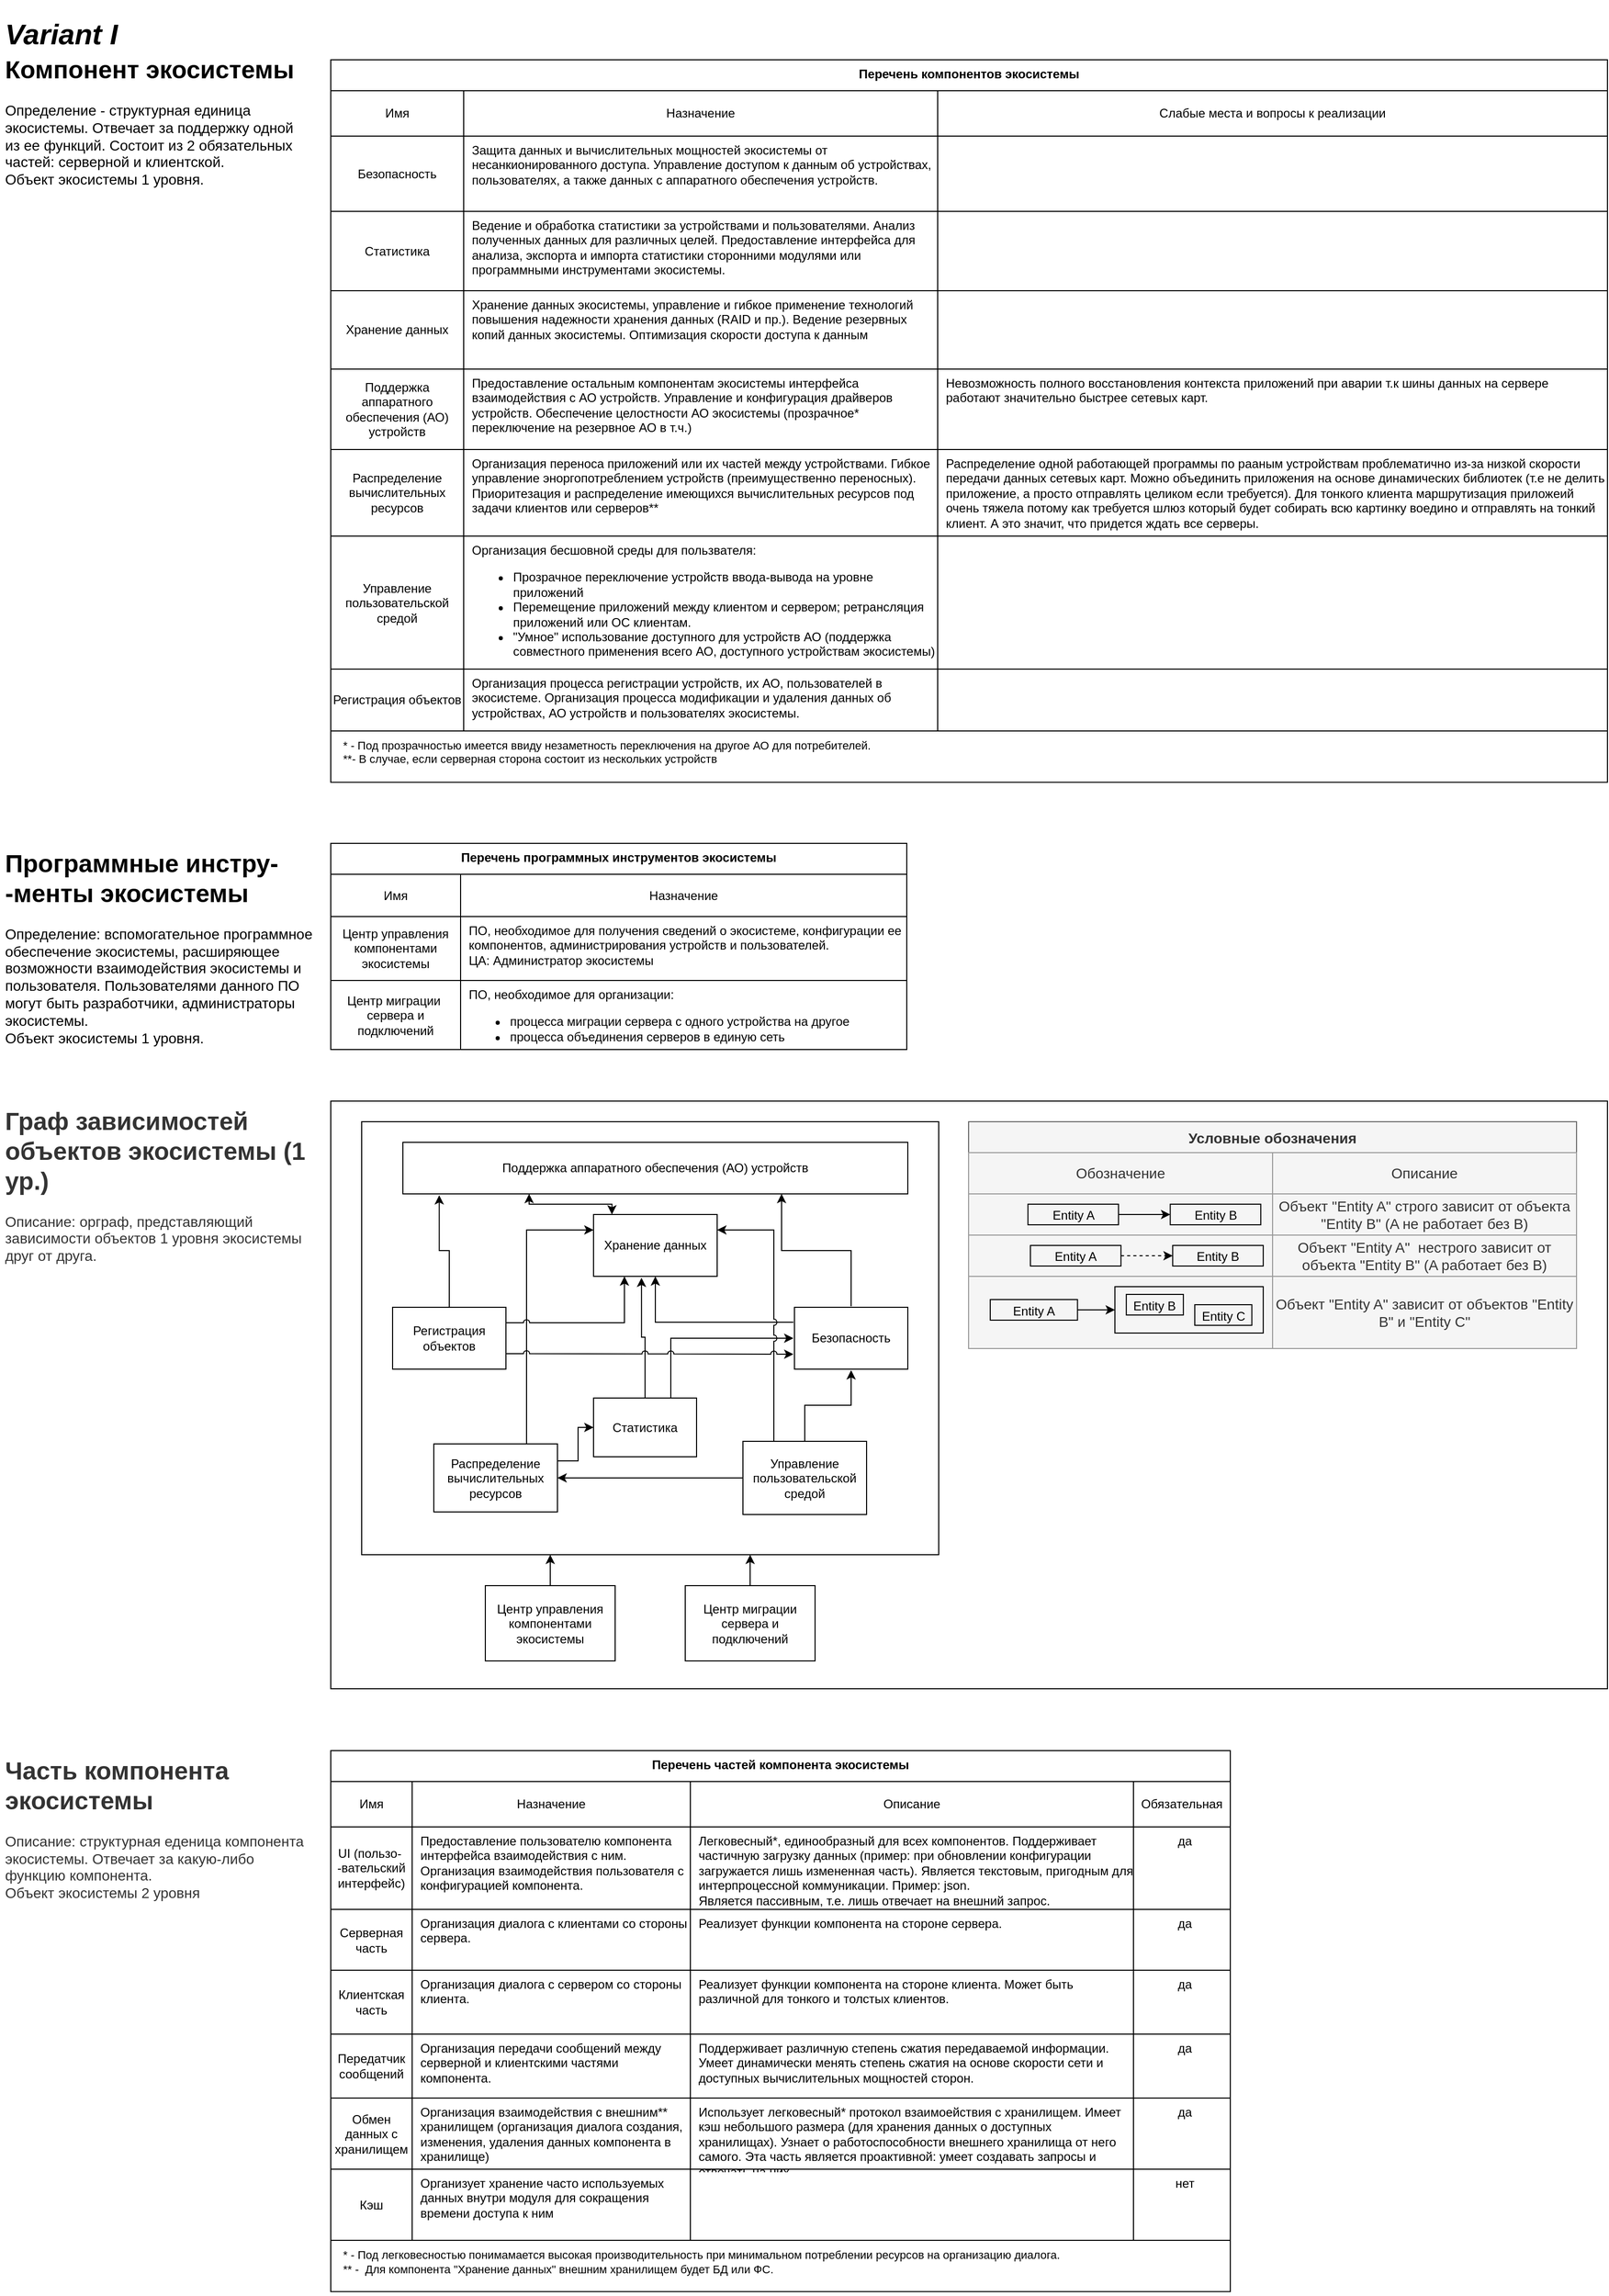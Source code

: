 <mxfile version="20.2.3" type="device"><diagram id="bvu2a87ea8wfOxXEjMIZ" name="Components v.1"><mxGraphModel dx="711" dy="565" grid="1" gridSize="10" guides="1" tooltips="1" connect="1" arrows="1" fold="1" page="1" pageScale="1" pageWidth="1654" pageHeight="2336" math="0" shadow="0"><root><mxCell id="0"/><mxCell id="1" parent="0"/><mxCell id="icNQKW_zhWbfwGVAJ3iZ-28" value="" style="rounded=0;whiteSpace=wrap;html=1;strokeColor=#000000;fillColor=none;" parent="1" vertex="1"><mxGeometry x="361" y="1090" width="1239" height="570" as="geometry"/></mxCell><mxCell id="d-LDdMAyfOodjSTyU6Is-46" value="Условные обозначения" style="shape=table;startSize=30;container=1;collapsible=0;childLayout=tableLayout;fontStyle=1;align=center;shadow=0;sketch=0;fontSize=14;strokeWidth=1;fillColor=#f5f5f5;strokeColor=#666666;fontColor=#333333;" parent="1" vertex="1"><mxGeometry x="980" y="1110" width="590" height="220" as="geometry"/></mxCell><mxCell id="d-LDdMAyfOodjSTyU6Is-47" value="" style="shape=tableRow;horizontal=0;startSize=0;swimlaneHead=0;swimlaneBody=0;top=0;left=0;bottom=0;right=0;collapsible=0;dropTarget=0;fillColor=none;points=[[0,0.5],[1,0.5]];portConstraint=eastwest;shadow=0;sketch=0;fontSize=12;strokeColor=default;strokeWidth=1;" parent="d-LDdMAyfOodjSTyU6Is-46" vertex="1"><mxGeometry y="30" width="590" height="40" as="geometry"/></mxCell><mxCell id="d-LDdMAyfOodjSTyU6Is-48" value="&lt;font style=&quot;font-size: 14px;&quot;&gt;Обозначение&lt;/font&gt;" style="shape=partialRectangle;html=1;whiteSpace=wrap;connectable=0;fillColor=#f5f5f5;top=1;left=1;bottom=1;right=1;overflow=hidden;shadow=0;sketch=0;fontSize=12;strokeColor=#999999;strokeWidth=1;fontColor=#333333;" parent="d-LDdMAyfOodjSTyU6Is-47" vertex="1"><mxGeometry width="295" height="40" as="geometry"><mxRectangle width="295" height="40" as="alternateBounds"/></mxGeometry></mxCell><mxCell id="d-LDdMAyfOodjSTyU6Is-49" value="&lt;font style=&quot;font-size: 14px;&quot;&gt;Описание&lt;/font&gt;" style="shape=partialRectangle;html=1;whiteSpace=wrap;connectable=0;top=1;left=1;bottom=1;right=1;overflow=hidden;shadow=0;sketch=0;fontSize=12;strokeWidth=1;fillColor=#f5f5f5;fontColor=#333333;strokeColor=#999999;" parent="d-LDdMAyfOodjSTyU6Is-47" vertex="1"><mxGeometry x="295" width="295" height="40" as="geometry"><mxRectangle width="295" height="40" as="alternateBounds"/></mxGeometry></mxCell><mxCell id="d-LDdMAyfOodjSTyU6Is-51" value="" style="shape=tableRow;horizontal=0;startSize=0;swimlaneHead=0;swimlaneBody=0;top=0;left=0;bottom=0;right=0;collapsible=0;dropTarget=0;fillColor=none;points=[[0,0.5],[1,0.5]];portConstraint=eastwest;shadow=0;sketch=0;fontSize=12;strokeColor=default;strokeWidth=1;" parent="d-LDdMAyfOodjSTyU6Is-46" vertex="1"><mxGeometry y="70" width="590" height="40" as="geometry"/></mxCell><mxCell id="d-LDdMAyfOodjSTyU6Is-52" value="" style="shape=partialRectangle;html=1;whiteSpace=wrap;connectable=0;fillColor=#f5f5f5;top=1;left=1;bottom=1;right=1;overflow=hidden;shadow=0;sketch=0;fontSize=12;strokeColor=#999999;strokeWidth=1;fontColor=#333333;" parent="d-LDdMAyfOodjSTyU6Is-51" vertex="1"><mxGeometry width="295" height="40" as="geometry"><mxRectangle width="295" height="40" as="alternateBounds"/></mxGeometry></mxCell><mxCell id="d-LDdMAyfOodjSTyU6Is-53" value="&lt;font style=&quot;font-size: 14px;&quot;&gt;Объект &quot;Entity A&quot; строго зависит от объекта &quot;Entity B&quot; (A не работает без B)&lt;/font&gt;" style="shape=partialRectangle;html=1;whiteSpace=wrap;connectable=0;fillColor=#f5f5f5;top=1;left=1;bottom=1;right=1;overflow=hidden;shadow=0;sketch=0;fontSize=12;strokeColor=#999999;strokeWidth=1;fontColor=#333333;" parent="d-LDdMAyfOodjSTyU6Is-51" vertex="1"><mxGeometry x="295" width="295" height="40" as="geometry"><mxRectangle width="295" height="40" as="alternateBounds"/></mxGeometry></mxCell><mxCell id="icNQKW_zhWbfwGVAJ3iZ-16" style="shape=tableRow;horizontal=0;startSize=0;swimlaneHead=0;swimlaneBody=0;top=0;left=0;bottom=0;right=0;collapsible=0;dropTarget=0;fillColor=none;points=[[0,0.5],[1,0.5]];portConstraint=eastwest;shadow=0;sketch=0;fontSize=12;strokeColor=default;strokeWidth=1;" parent="d-LDdMAyfOodjSTyU6Is-46" vertex="1"><mxGeometry y="110" width="590" height="40" as="geometry"/></mxCell><mxCell id="icNQKW_zhWbfwGVAJ3iZ-17" style="shape=partialRectangle;html=1;whiteSpace=wrap;connectable=0;fillColor=#f5f5f5;top=1;left=1;bottom=1;right=1;overflow=hidden;shadow=0;sketch=0;fontSize=12;strokeColor=#999999;strokeWidth=1;fontColor=#333333;" parent="icNQKW_zhWbfwGVAJ3iZ-16" vertex="1"><mxGeometry width="295" height="40" as="geometry"><mxRectangle width="295" height="40" as="alternateBounds"/></mxGeometry></mxCell><mxCell id="icNQKW_zhWbfwGVAJ3iZ-18" value="&lt;span style=&quot;font-size: 14px;&quot;&gt;Объект &quot;Entity A&quot;&amp;nbsp; нестрого зависит от объекта &quot;Entity B&quot; (A работает без B)&lt;/span&gt;" style="shape=partialRectangle;html=1;whiteSpace=wrap;connectable=0;fillColor=#f5f5f5;top=1;left=1;bottom=1;right=1;overflow=hidden;shadow=0;sketch=0;fontSize=12;strokeColor=#999999;strokeWidth=1;fontColor=#333333;" parent="icNQKW_zhWbfwGVAJ3iZ-16" vertex="1"><mxGeometry x="295" width="295" height="40" as="geometry"><mxRectangle width="295" height="40" as="alternateBounds"/></mxGeometry></mxCell><mxCell id="d-LDdMAyfOodjSTyU6Is-63" style="shape=tableRow;horizontal=0;startSize=0;swimlaneHead=0;swimlaneBody=0;top=0;left=0;bottom=0;right=0;collapsible=0;dropTarget=0;fillColor=none;points=[[0,0.5],[1,0.5]];portConstraint=eastwest;shadow=0;sketch=0;fontSize=12;strokeColor=default;strokeWidth=1;" parent="d-LDdMAyfOodjSTyU6Is-46" vertex="1"><mxGeometry y="150" width="590" height="70" as="geometry"/></mxCell><mxCell id="d-LDdMAyfOodjSTyU6Is-64" style="shape=partialRectangle;html=1;whiteSpace=wrap;connectable=0;fillColor=#f5f5f5;top=1;left=1;bottom=1;right=1;overflow=hidden;shadow=0;sketch=0;fontSize=12;strokeColor=#999999;strokeWidth=1;fontColor=#333333;" parent="d-LDdMAyfOodjSTyU6Is-63" vertex="1"><mxGeometry width="295" height="70" as="geometry"><mxRectangle width="295" height="70" as="alternateBounds"/></mxGeometry></mxCell><mxCell id="d-LDdMAyfOodjSTyU6Is-65" value="&lt;span style=&quot;font-size: 14px;&quot;&gt;Объект &quot;Entity A&quot; зависит от объектов &quot;Entity B&quot; и &quot;Entity C&quot;&lt;/span&gt;" style="shape=partialRectangle;html=1;whiteSpace=wrap;connectable=0;fillColor=#f5f5f5;top=1;left=1;bottom=1;right=1;overflow=hidden;shadow=0;sketch=0;fontSize=12;strokeColor=#999999;strokeWidth=1;fontColor=#333333;" parent="d-LDdMAyfOodjSTyU6Is-63" vertex="1"><mxGeometry x="295" width="295" height="70" as="geometry"><mxRectangle width="295" height="70" as="alternateBounds"/></mxGeometry></mxCell><mxCell id="d-LDdMAyfOodjSTyU6Is-84" value="" style="rounded=0;whiteSpace=wrap;html=1;shadow=0;glass=0;sketch=0;fontSize=12;strokeColor=default;strokeWidth=1;fillColor=none;snapToPoint=1;" parent="1" vertex="1"><mxGeometry x="391" y="1110" width="560" height="420" as="geometry"/></mxCell><mxCell id="m5T3a47cuJNmgM7cxo_w-3" value="Перечень компонентов экосистемы" style="shape=table;startSize=30;container=1;collapsible=0;childLayout=tableLayout;fontStyle=1;align=center;verticalAlign=top;strokeColor=default;swimlaneLine=1;shadow=0;fillColor=default;" parent="1" vertex="1"><mxGeometry x="361" y="80" width="1239" height="700.79" as="geometry"/></mxCell><mxCell id="m5T3a47cuJNmgM7cxo_w-4" value="" style="shape=tableRow;horizontal=0;startSize=0;swimlaneHead=0;swimlaneBody=0;top=0;left=0;bottom=0;right=0;collapsible=0;dropTarget=0;fillColor=none;points=[[0,0.5],[1,0.5]];portConstraint=eastwest;" parent="m5T3a47cuJNmgM7cxo_w-3" vertex="1"><mxGeometry y="30" width="1239" height="44" as="geometry"/></mxCell><mxCell id="m5T3a47cuJNmgM7cxo_w-5" value="Имя" style="shape=partialRectangle;html=1;whiteSpace=wrap;connectable=0;fillColor=none;top=0;left=0;bottom=0;right=0;overflow=hidden;" parent="m5T3a47cuJNmgM7cxo_w-4" vertex="1"><mxGeometry width="129" height="44" as="geometry"><mxRectangle width="129" height="44" as="alternateBounds"/></mxGeometry></mxCell><mxCell id="m5T3a47cuJNmgM7cxo_w-6" value="Назначение" style="shape=partialRectangle;html=1;whiteSpace=wrap;connectable=0;fillColor=none;top=0;left=0;bottom=0;right=0;overflow=hidden;" parent="m5T3a47cuJNmgM7cxo_w-4" vertex="1"><mxGeometry x="129" width="460" height="44" as="geometry"><mxRectangle width="460" height="44" as="alternateBounds"/></mxGeometry></mxCell><mxCell id="d-LDdMAyfOodjSTyU6Is-119" value="Слабые места и вопросы к реализации" style="shape=partialRectangle;html=1;whiteSpace=wrap;connectable=0;fillColor=none;top=0;left=0;bottom=0;right=0;overflow=hidden;" parent="m5T3a47cuJNmgM7cxo_w-4" vertex="1"><mxGeometry x="589" width="650" height="44" as="geometry"><mxRectangle width="650" height="44" as="alternateBounds"/></mxGeometry></mxCell><mxCell id="m5T3a47cuJNmgM7cxo_w-8" value="" style="shape=tableRow;horizontal=0;startSize=0;swimlaneHead=0;swimlaneBody=0;top=0;left=0;bottom=0;right=0;collapsible=0;dropTarget=0;fillColor=none;points=[[0,0.5],[1,0.5]];portConstraint=eastwest;" parent="m5T3a47cuJNmgM7cxo_w-3" vertex="1"><mxGeometry y="74" width="1239" height="73" as="geometry"/></mxCell><mxCell id="m5T3a47cuJNmgM7cxo_w-9" value="Безопасность" style="shape=partialRectangle;html=1;whiteSpace=wrap;connectable=0;fillColor=none;top=0;left=0;bottom=0;right=0;overflow=hidden;" parent="m5T3a47cuJNmgM7cxo_w-8" vertex="1"><mxGeometry width="129" height="73" as="geometry"><mxRectangle width="129" height="73" as="alternateBounds"/></mxGeometry></mxCell><mxCell id="m5T3a47cuJNmgM7cxo_w-10" value="Защита данных и вычислительных мощностей&amp;nbsp;экосистемы от несанкионированного доступа. Управление доступом к данным об устройствах, пользователях, а также данных с аппаратного обеспечения устройств." style="shape=partialRectangle;html=1;whiteSpace=wrap;connectable=0;fillColor=none;top=0;left=0;bottom=0;right=0;overflow=hidden;align=left;spacingLeft=6;verticalAlign=top;spacingTop=0;" parent="m5T3a47cuJNmgM7cxo_w-8" vertex="1"><mxGeometry x="129" width="460" height="73" as="geometry"><mxRectangle width="460" height="73" as="alternateBounds"/></mxGeometry></mxCell><mxCell id="d-LDdMAyfOodjSTyU6Is-120" style="shape=partialRectangle;html=1;whiteSpace=wrap;connectable=0;fillColor=none;top=0;left=0;bottom=0;right=0;overflow=hidden;align=left;spacingLeft=6;verticalAlign=top;spacingTop=0;" parent="m5T3a47cuJNmgM7cxo_w-8" vertex="1"><mxGeometry x="589" width="650" height="73" as="geometry"><mxRectangle width="650" height="73" as="alternateBounds"/></mxGeometry></mxCell><mxCell id="m5T3a47cuJNmgM7cxo_w-12" value="" style="shape=tableRow;horizontal=0;startSize=0;swimlaneHead=0;swimlaneBody=0;top=0;left=0;bottom=0;right=0;collapsible=0;dropTarget=0;fillColor=none;points=[[0,0.5],[1,0.5]];portConstraint=eastwest;verticalAlign=middle;" parent="m5T3a47cuJNmgM7cxo_w-3" vertex="1"><mxGeometry y="147" width="1239" height="77" as="geometry"/></mxCell><mxCell id="m5T3a47cuJNmgM7cxo_w-13" value="Статистика" style="shape=partialRectangle;html=1;whiteSpace=wrap;connectable=0;fillColor=none;top=0;left=0;bottom=0;right=0;overflow=hidden;" parent="m5T3a47cuJNmgM7cxo_w-12" vertex="1"><mxGeometry width="129" height="77" as="geometry"><mxRectangle width="129" height="77" as="alternateBounds"/></mxGeometry></mxCell><mxCell id="m5T3a47cuJNmgM7cxo_w-14" value="Ведение и обработка статистики за устройствами и пользователями. Анализ полученных данных для различных целей. Предоставление интерфейса для анализа, экспорта и импорта статистики сторонними модулями или программными инструментами экосистемы." style="shape=partialRectangle;html=1;whiteSpace=wrap;connectable=0;fillColor=none;top=0;left=0;bottom=0;right=0;overflow=hidden;align=left;spacingLeft=6;verticalAlign=top;" parent="m5T3a47cuJNmgM7cxo_w-12" vertex="1"><mxGeometry x="129" width="460" height="77" as="geometry"><mxRectangle width="460" height="77" as="alternateBounds"/></mxGeometry></mxCell><mxCell id="d-LDdMAyfOodjSTyU6Is-121" style="shape=partialRectangle;html=1;whiteSpace=wrap;connectable=0;fillColor=none;top=0;left=0;bottom=0;right=0;overflow=hidden;align=left;spacingLeft=6;verticalAlign=top;" parent="m5T3a47cuJNmgM7cxo_w-12" vertex="1"><mxGeometry x="589" width="650" height="77" as="geometry"><mxRectangle width="650" height="77" as="alternateBounds"/></mxGeometry></mxCell><mxCell id="m5T3a47cuJNmgM7cxo_w-20" style="shape=tableRow;horizontal=0;startSize=0;swimlaneHead=0;swimlaneBody=0;top=0;left=0;bottom=0;right=0;collapsible=0;dropTarget=0;fillColor=none;points=[[0,0.5],[1,0.5]];portConstraint=eastwest;" parent="m5T3a47cuJNmgM7cxo_w-3" vertex="1"><mxGeometry y="224" width="1239" height="76" as="geometry"/></mxCell><mxCell id="m5T3a47cuJNmgM7cxo_w-21" value="Хранение данных" style="shape=partialRectangle;html=1;whiteSpace=wrap;connectable=0;fillColor=none;top=0;left=0;bottom=0;right=0;overflow=hidden;" parent="m5T3a47cuJNmgM7cxo_w-20" vertex="1"><mxGeometry width="129" height="76" as="geometry"><mxRectangle width="129" height="76" as="alternateBounds"/></mxGeometry></mxCell><mxCell id="m5T3a47cuJNmgM7cxo_w-22" value="Хранение данных экосистемы, управление и гибкое применение технологий повышения надежности хранения данных (RAID и пр.). Ведение резервных копий данных экосистемы. Оптимизация скорости доступа к данным" style="shape=partialRectangle;html=1;whiteSpace=wrap;connectable=0;fillColor=none;top=0;left=0;bottom=0;right=0;overflow=hidden;align=left;spacingLeft=6;verticalAlign=top;" parent="m5T3a47cuJNmgM7cxo_w-20" vertex="1"><mxGeometry x="129" width="460" height="76" as="geometry"><mxRectangle width="460" height="76" as="alternateBounds"/></mxGeometry></mxCell><mxCell id="d-LDdMAyfOodjSTyU6Is-122" style="shape=partialRectangle;html=1;whiteSpace=wrap;connectable=0;fillColor=none;top=0;left=0;bottom=0;right=0;overflow=hidden;align=left;spacingLeft=6;verticalAlign=top;" parent="m5T3a47cuJNmgM7cxo_w-20" vertex="1"><mxGeometry x="589" width="650" height="76" as="geometry"><mxRectangle width="650" height="76" as="alternateBounds"/></mxGeometry></mxCell><mxCell id="m5T3a47cuJNmgM7cxo_w-17" style="shape=tableRow;horizontal=0;startSize=0;swimlaneHead=0;swimlaneBody=0;top=0;left=0;bottom=0;right=0;collapsible=0;dropTarget=0;fillColor=none;points=[[0,0.5],[1,0.5]];portConstraint=eastwest;" parent="m5T3a47cuJNmgM7cxo_w-3" vertex="1"><mxGeometry y="300" width="1239" height="78" as="geometry"/></mxCell><mxCell id="m5T3a47cuJNmgM7cxo_w-18" value="Поддержка аппаратного обеспечения (АО) устройств" style="shape=partialRectangle;html=1;whiteSpace=wrap;connectable=0;fillColor=none;top=0;left=0;bottom=0;right=0;overflow=hidden;" parent="m5T3a47cuJNmgM7cxo_w-17" vertex="1"><mxGeometry width="129" height="78" as="geometry"><mxRectangle width="129" height="78" as="alternateBounds"/></mxGeometry></mxCell><mxCell id="m5T3a47cuJNmgM7cxo_w-19" value="Предоставление остальным компонентам экосистемы интерфейса взаимодействия с АО устройств. Управление и конфигурация драйверов устройств. Обеспечение целостности АО экосистемы (прозрачное* переключение на резервное АО в т.ч.)" style="shape=partialRectangle;html=1;whiteSpace=wrap;connectable=0;fillColor=none;top=0;left=0;bottom=0;right=0;overflow=hidden;align=left;spacingLeft=6;verticalAlign=top;spacingRight=2;" parent="m5T3a47cuJNmgM7cxo_w-17" vertex="1"><mxGeometry x="129" width="460" height="78" as="geometry"><mxRectangle width="460" height="78" as="alternateBounds"/></mxGeometry></mxCell><mxCell id="d-LDdMAyfOodjSTyU6Is-123" value="Невозможность полного восстановления контекста приложений при аварии т.к шины данных на сервере работают значительно быстрее сетевых карт.&lt;br&gt;" style="shape=partialRectangle;html=1;whiteSpace=wrap;connectable=0;fillColor=none;top=0;left=0;bottom=0;right=0;overflow=hidden;align=left;spacingLeft=6;verticalAlign=top;spacingRight=2;" parent="m5T3a47cuJNmgM7cxo_w-17" vertex="1"><mxGeometry x="589" width="650" height="78" as="geometry"><mxRectangle width="650" height="78" as="alternateBounds"/></mxGeometry></mxCell><mxCell id="m5T3a47cuJNmgM7cxo_w-23" style="shape=tableRow;horizontal=0;startSize=0;swimlaneHead=0;swimlaneBody=0;top=0;left=0;bottom=0;right=0;collapsible=0;dropTarget=0;fillColor=none;points=[[0,0.5],[1,0.5]];portConstraint=eastwest;" parent="m5T3a47cuJNmgM7cxo_w-3" vertex="1"><mxGeometry y="378" width="1239" height="84" as="geometry"/></mxCell><mxCell id="m5T3a47cuJNmgM7cxo_w-24" value="Распределение вычислительных ресурсов" style="shape=partialRectangle;html=1;whiteSpace=wrap;connectable=0;fillColor=none;top=0;left=0;bottom=0;right=0;overflow=hidden;" parent="m5T3a47cuJNmgM7cxo_w-23" vertex="1"><mxGeometry width="129" height="84" as="geometry"><mxRectangle width="129" height="84" as="alternateBounds"/></mxGeometry></mxCell><mxCell id="m5T3a47cuJNmgM7cxo_w-25" value="Организация переноса приложений или их частей между устройствами. Гибкое управление эноргопотреблением устройств (преимущественно переносных). Приоритезация и распределение имеющихся вычислительных ресурсов под задачи клиентов или серверов**" style="shape=partialRectangle;html=1;whiteSpace=wrap;connectable=0;fillColor=none;top=0;left=0;bottom=0;right=0;overflow=hidden;align=left;spacingLeft=6;verticalAlign=top;" parent="m5T3a47cuJNmgM7cxo_w-23" vertex="1"><mxGeometry x="129" width="460" height="84" as="geometry"><mxRectangle width="460" height="84" as="alternateBounds"/></mxGeometry></mxCell><mxCell id="d-LDdMAyfOodjSTyU6Is-124" value="Распределение одной работающей программы по рааным устройствам проблематично из-за низкой скорости передачи данных сетевых карт. Можно объединить приложения на основе динамических библиотек (т.е не делить приложение, а просто отправлять целиком если требуется). Для тонкого клиента маршрутизация приложеий очень тяжела потому как требуется шлюз который будет собирать всю картинку воедино и отправлять на тонкий клиент. А это значит, что придется ждать все серверы." style="shape=partialRectangle;html=1;whiteSpace=wrap;connectable=0;fillColor=none;top=0;left=0;bottom=0;right=0;overflow=visible;align=left;spacingLeft=6;verticalAlign=top;" parent="m5T3a47cuJNmgM7cxo_w-23" vertex="1"><mxGeometry x="589" width="650" height="84" as="geometry"><mxRectangle width="650" height="84" as="alternateBounds"/></mxGeometry></mxCell><mxCell id="m5T3a47cuJNmgM7cxo_w-31" style="shape=tableRow;horizontal=0;startSize=0;swimlaneHead=0;swimlaneBody=0;top=0;left=0;bottom=0;right=0;collapsible=0;dropTarget=0;fillColor=none;points=[[0,0.5],[1,0.5]];portConstraint=eastwest;" parent="m5T3a47cuJNmgM7cxo_w-3" vertex="1"><mxGeometry y="462" width="1239" height="129" as="geometry"/></mxCell><mxCell id="m5T3a47cuJNmgM7cxo_w-32" value="Управление пользовательской средой" style="shape=partialRectangle;html=1;whiteSpace=wrap;connectable=0;fillColor=none;top=0;left=0;bottom=0;right=0;overflow=hidden;" parent="m5T3a47cuJNmgM7cxo_w-31" vertex="1"><mxGeometry width="129" height="129" as="geometry"><mxRectangle width="129" height="129" as="alternateBounds"/></mxGeometry></mxCell><mxCell id="m5T3a47cuJNmgM7cxo_w-33" value="Организация бесшовной среды для пользвателя:&lt;br&gt;&lt;ul style=&quot;&quot;&gt;&lt;li&gt;Прозрачное переключение устройств ввода-вывода на уровне приложений&lt;/li&gt;&lt;li&gt;Перемещение приложений между клиентом и сервером; ретрансляция приложений или ОС клиентам.&lt;/li&gt;&lt;li&gt;&quot;Умное&quot; использование доступного для устройств АО (поддержка совместного применения всего АО, доступного устройствам экосистемы)&lt;/li&gt;&lt;/ul&gt;" style="shape=partialRectangle;html=1;whiteSpace=wrap;connectable=0;fillColor=none;top=0;left=0;bottom=0;right=0;overflow=hidden;align=left;spacingLeft=6;verticalAlign=top;strokeColor=default;shadow=0;" parent="m5T3a47cuJNmgM7cxo_w-31" vertex="1"><mxGeometry x="129" width="460" height="129" as="geometry"><mxRectangle width="460" height="129" as="alternateBounds"/></mxGeometry></mxCell><mxCell id="d-LDdMAyfOodjSTyU6Is-125" style="shape=partialRectangle;html=1;connectable=0;fillColor=none;top=0;left=0;bottom=0;right=0;overflow=hidden;align=left;spacingLeft=6;verticalAlign=top;strokeColor=default;shadow=0;whiteSpace=wrap;" parent="m5T3a47cuJNmgM7cxo_w-31" vertex="1"><mxGeometry x="589" width="650" height="129" as="geometry"><mxRectangle width="650" height="129" as="alternateBounds"/></mxGeometry></mxCell><mxCell id="d-LDdMAyfOodjSTyU6Is-31" style="shape=tableRow;horizontal=0;startSize=0;swimlaneHead=0;swimlaneBody=0;top=0;left=0;bottom=0;right=0;collapsible=0;dropTarget=0;fillColor=none;points=[[0,0.5],[1,0.5]];portConstraint=eastwest;" parent="m5T3a47cuJNmgM7cxo_w-3" vertex="1"><mxGeometry y="591" width="1239" height="60" as="geometry"/></mxCell><mxCell id="d-LDdMAyfOodjSTyU6Is-32" value="Регистрация объектов" style="shape=partialRectangle;html=1;whiteSpace=wrap;connectable=0;fillColor=none;top=0;left=0;bottom=0;right=0;overflow=hidden;" parent="d-LDdMAyfOodjSTyU6Is-31" vertex="1"><mxGeometry width="129" height="60" as="geometry"><mxRectangle width="129" height="60" as="alternateBounds"/></mxGeometry></mxCell><mxCell id="d-LDdMAyfOodjSTyU6Is-33" value="Организация процесса регистрации устройств, их АО, пользователей в экосистеме. Организация процесса модификации и удаления данных об устройствах, АО устройств и пользователях экосистемы." style="shape=partialRectangle;html=1;whiteSpace=wrap;connectable=0;fillColor=none;top=0;left=0;bottom=0;right=0;overflow=hidden;align=left;spacingLeft=6;verticalAlign=top;strokeColor=default;shadow=0;" parent="d-LDdMAyfOodjSTyU6Is-31" vertex="1"><mxGeometry x="129" width="460" height="60" as="geometry"><mxRectangle width="460" height="60" as="alternateBounds"/></mxGeometry></mxCell><mxCell id="d-LDdMAyfOodjSTyU6Is-126" style="shape=partialRectangle;html=1;whiteSpace=wrap;connectable=0;fillColor=none;top=0;left=0;bottom=0;right=0;overflow=hidden;align=left;spacingLeft=6;verticalAlign=top;strokeColor=default;shadow=0;" parent="d-LDdMAyfOodjSTyU6Is-31" vertex="1"><mxGeometry x="589" width="650" height="60" as="geometry"><mxRectangle width="650" height="60" as="alternateBounds"/></mxGeometry></mxCell><mxCell id="d-LDdMAyfOodjSTyU6Is-2" style="shape=tableRow;horizontal=0;startSize=0;swimlaneHead=0;swimlaneBody=0;top=0;left=0;bottom=0;right=0;collapsible=0;dropTarget=0;fillColor=none;points=[[0,0.5],[1,0.5]];portConstraint=eastwest;verticalAlign=top;" parent="m5T3a47cuJNmgM7cxo_w-3" vertex="1"><mxGeometry y="651" width="1239" height="50" as="geometry"/></mxCell><mxCell id="d-LDdMAyfOodjSTyU6Is-3" value="&lt;span style=&quot;font-size: 11px; background-color: initial;&quot;&gt;*&amp;nbsp;- Под прозрачностью имеется ввиду незаметность&amp;nbsp;&lt;/span&gt;&lt;span style=&quot;font-size: 11px; background-color: initial;&quot;&gt;переключения на другое АО для потребителей.&lt;br&gt;&lt;div style=&quot;&quot;&gt;&lt;span style=&quot;background-color: initial;&quot;&gt;**&lt;/span&gt;&lt;span style=&quot;background-color: initial;&quot;&gt;- В случае, если серверная сторона состоит из нескольких устройств&lt;/span&gt;&lt;/div&gt;&lt;/span&gt;" style="shape=partialRectangle;html=1;whiteSpace=wrap;connectable=0;top=0;left=0;bottom=0;right=0;overflow=hidden;verticalAlign=top;shadow=0;sketch=0;fillColor=none;rowspan=1;colspan=3;align=left;spacingLeft=10;" parent="d-LDdMAyfOodjSTyU6Is-2" vertex="1"><mxGeometry width="1239" height="50" as="geometry"><mxRectangle width="129" height="50" as="alternateBounds"/></mxGeometry></mxCell><mxCell id="d-LDdMAyfOodjSTyU6Is-4" style="shape=partialRectangle;html=1;whiteSpace=wrap;connectable=0;fillColor=none;top=0;left=0;bottom=0;right=0;overflow=hidden;align=left;spacingLeft=6;verticalAlign=top;strokeColor=default;shadow=0;" parent="d-LDdMAyfOodjSTyU6Is-2" vertex="1" visible="0"><mxGeometry x="129" width="460" height="50" as="geometry"><mxRectangle width="460" height="50" as="alternateBounds"/></mxGeometry></mxCell><mxCell id="d-LDdMAyfOodjSTyU6Is-127" style="shape=partialRectangle;html=1;whiteSpace=wrap;connectable=0;fillColor=none;top=0;left=0;bottom=0;right=0;overflow=hidden;align=left;spacingLeft=6;verticalAlign=top;strokeColor=default;shadow=0;" parent="d-LDdMAyfOodjSTyU6Is-2" vertex="1" visible="0"><mxGeometry x="589" width="650" height="50" as="geometry"><mxRectangle width="650" height="50" as="alternateBounds"/></mxGeometry></mxCell><mxCell id="m5T3a47cuJNmgM7cxo_w-16" value="&lt;h1&gt;Компонент экосистемы&lt;/h1&gt;&lt;div&gt;&lt;font style=&quot;font-size: 14px;&quot;&gt;Определение - структурная единица экосистемы. Отвечает за поддержку одной из ее функций. Состоит из 2 обязательных частей: серверной и клиентской.&lt;/font&gt;&lt;/div&gt;&lt;div&gt;&lt;font style=&quot;font-size: 14px;&quot;&gt;Объект экосистемы 1 уровня.&lt;/font&gt;&lt;/div&gt;" style="text;html=1;strokeColor=none;fillColor=none;spacing=5;spacingTop=-20;whiteSpace=wrap;overflow=hidden;rounded=0;" parent="1" vertex="1"><mxGeometry x="40" y="70" width="290" height="150" as="geometry"/></mxCell><mxCell id="d-LDdMAyfOodjSTyU6Is-1" value="&lt;h1&gt;&lt;b&gt;&lt;font style=&quot;font-size: 28px;&quot;&gt;Variant I&lt;/font&gt;&lt;/b&gt;&lt;/h1&gt;" style="text;html=1;strokeColor=none;fillColor=none;align=left;verticalAlign=middle;whiteSpace=wrap;rounded=0;spacing=5;fontStyle=2" parent="1" vertex="1"><mxGeometry x="40" y="40" width="130" height="30" as="geometry"/></mxCell><mxCell id="d-LDdMAyfOodjSTyU6Is-5" value="&lt;h1&gt;Программные инстру- -менты экосистемы&lt;/h1&gt;&lt;div style=&quot;font-size: 14px;&quot;&gt;&lt;font style=&quot;font-size: 14px;&quot;&gt;Определение: вспомогательное программное обеспечение экосистемы, расширяющее возможности взаимодействия экосистемы и пользователя. Пользователями данного ПО могут быть разработчики, администраторы экосистемы.&lt;/font&gt;&lt;/div&gt;&lt;div style=&quot;font-size: 14px;&quot;&gt;&lt;font style=&quot;font-size: 14px;&quot;&gt;Объект экосистемы 1 уровня.&lt;/font&gt;&lt;br&gt;&lt;/div&gt;" style="text;html=1;strokeColor=none;fillColor=none;spacing=5;spacingTop=-20;whiteSpace=wrap;overflow=hidden;rounded=0;" parent="1" vertex="1"><mxGeometry x="40" y="840" width="310" height="220" as="geometry"/></mxCell><mxCell id="d-LDdMAyfOodjSTyU6Is-6" value="Перечень программных инструментов экосистемы" style="shape=table;startSize=30;container=1;collapsible=0;childLayout=tableLayout;fontStyle=1;align=center;verticalAlign=top;strokeColor=default;swimlaneLine=1;shadow=0;fillColor=default;" parent="1" vertex="1"><mxGeometry x="361" y="840" width="559" height="200" as="geometry"/></mxCell><mxCell id="d-LDdMAyfOodjSTyU6Is-7" value="" style="shape=tableRow;horizontal=0;startSize=0;swimlaneHead=0;swimlaneBody=0;top=0;left=0;bottom=0;right=0;collapsible=0;dropTarget=0;fillColor=none;points=[[0,0.5],[1,0.5]];portConstraint=eastwest;" parent="d-LDdMAyfOodjSTyU6Is-6" vertex="1"><mxGeometry y="30" width="559" height="41" as="geometry"/></mxCell><mxCell id="d-LDdMAyfOodjSTyU6Is-8" value="Имя" style="shape=partialRectangle;html=1;whiteSpace=wrap;connectable=0;fillColor=none;top=0;left=0;bottom=0;right=0;overflow=hidden;" parent="d-LDdMAyfOodjSTyU6Is-7" vertex="1"><mxGeometry width="126" height="41" as="geometry"><mxRectangle width="126" height="41" as="alternateBounds"/></mxGeometry></mxCell><mxCell id="d-LDdMAyfOodjSTyU6Is-9" value="Назначение" style="shape=partialRectangle;html=1;whiteSpace=wrap;connectable=0;fillColor=none;top=0;left=0;bottom=0;right=0;overflow=hidden;" parent="d-LDdMAyfOodjSTyU6Is-7" vertex="1"><mxGeometry x="126" width="433" height="41" as="geometry"><mxRectangle width="433" height="41" as="alternateBounds"/></mxGeometry></mxCell><mxCell id="d-LDdMAyfOodjSTyU6Is-10" value="" style="shape=tableRow;horizontal=0;startSize=0;swimlaneHead=0;swimlaneBody=0;top=0;left=0;bottom=0;right=0;collapsible=0;dropTarget=0;fillColor=none;points=[[0,0.5],[1,0.5]];portConstraint=eastwest;" parent="d-LDdMAyfOodjSTyU6Is-6" vertex="1"><mxGeometry y="71" width="559" height="62" as="geometry"/></mxCell><mxCell id="d-LDdMAyfOodjSTyU6Is-11" value="Центр управления компонентами экосистемы" style="shape=partialRectangle;html=1;whiteSpace=wrap;connectable=0;fillColor=none;top=0;left=0;bottom=0;right=0;overflow=hidden;" parent="d-LDdMAyfOodjSTyU6Is-10" vertex="1"><mxGeometry width="126" height="62" as="geometry"><mxRectangle width="126" height="62" as="alternateBounds"/></mxGeometry></mxCell><mxCell id="d-LDdMAyfOodjSTyU6Is-12" value="ПО, необходимое для получения сведений о экосистеме, конфигурации ее компонентов, администрирования устройств и пользователей.&lt;br&gt;ЦА: Администратор экосистемы" style="shape=partialRectangle;html=1;whiteSpace=wrap;connectable=0;fillColor=none;top=0;left=0;bottom=0;right=0;overflow=hidden;align=left;spacingLeft=6;verticalAlign=top;spacingTop=0;" parent="d-LDdMAyfOodjSTyU6Is-10" vertex="1"><mxGeometry x="126" width="433" height="62" as="geometry"><mxRectangle width="433" height="62" as="alternateBounds"/></mxGeometry></mxCell><mxCell id="icNQKW_zhWbfwGVAJ3iZ-1" style="shape=tableRow;horizontal=0;startSize=0;swimlaneHead=0;swimlaneBody=0;top=0;left=0;bottom=0;right=0;collapsible=0;dropTarget=0;fillColor=none;points=[[0,0.5],[1,0.5]];portConstraint=eastwest;" parent="d-LDdMAyfOodjSTyU6Is-6" vertex="1"><mxGeometry y="133" width="559" height="67" as="geometry"/></mxCell><mxCell id="icNQKW_zhWbfwGVAJ3iZ-2" value="Центр миграции&amp;nbsp; сервера и подключений" style="shape=partialRectangle;html=1;whiteSpace=wrap;connectable=0;fillColor=none;top=0;left=0;bottom=0;right=0;overflow=hidden;" parent="icNQKW_zhWbfwGVAJ3iZ-1" vertex="1"><mxGeometry width="126" height="67" as="geometry"><mxRectangle width="126" height="67" as="alternateBounds"/></mxGeometry></mxCell><mxCell id="icNQKW_zhWbfwGVAJ3iZ-3" value="ПО, необходимое для организации:&lt;br&gt;&lt;ul&gt;&lt;li&gt;процесса миграции сервера с одного устройства на другое&lt;/li&gt;&lt;li&gt;процесса объединения серверов в единую сеть&lt;/li&gt;&lt;/ul&gt;" style="shape=partialRectangle;html=1;whiteSpace=wrap;connectable=0;fillColor=none;top=0;left=0;bottom=0;right=0;overflow=hidden;align=left;spacingLeft=6;verticalAlign=top;spacingTop=0;" parent="icNQKW_zhWbfwGVAJ3iZ-1" vertex="1"><mxGeometry x="126" width="433" height="67" as="geometry"><mxRectangle width="433" height="67" as="alternateBounds"/></mxGeometry></mxCell><mxCell id="d-LDdMAyfOodjSTyU6Is-106" style="edgeStyle=elbowEdgeStyle;rounded=0;jumpStyle=arc;orthogonalLoop=1;jettySize=auto;elbow=vertical;html=1;fontSize=12;startArrow=none;startFill=0;endArrow=classic;endFill=1;entryX=0.75;entryY=1;entryDx=0;entryDy=0;" parent="1" source="d-LDdMAyfOodjSTyU6Is-34" target="d-LDdMAyfOodjSTyU6Is-37" edge="1"><mxGeometry relative="1" as="geometry"><mxPoint x="771" y="1235" as="targetPoint"/></mxGeometry></mxCell><mxCell id="d-LDdMAyfOodjSTyU6Is-109" style="edgeStyle=orthogonalEdgeStyle;rounded=0;jumpStyle=arc;orthogonalLoop=1;jettySize=auto;elbow=vertical;html=1;exitX=0;exitY=0.25;exitDx=0;exitDy=0;entryX=0.5;entryY=1;entryDx=0;entryDy=0;fontSize=12;startArrow=none;startFill=0;endArrow=classic;endFill=1;" parent="1" source="d-LDdMAyfOodjSTyU6Is-34" target="d-LDdMAyfOodjSTyU6Is-36" edge="1"><mxGeometry relative="1" as="geometry"/></mxCell><mxCell id="d-LDdMAyfOodjSTyU6Is-34" value="Безопасность" style="shape=partialRectangle;html=1;whiteSpace=wrap;connectable=1;top=1;left=1;bottom=1;right=1;overflow=hidden;shadow=0;strokeWidth=1;perimeterSpacing=1;fillColor=none;strokeColor=default;" parent="1" vertex="1"><mxGeometry x="811" y="1290" width="110" height="60" as="geometry"><mxRectangle width="126" height="73" as="alternateBounds"/></mxGeometry></mxCell><mxCell id="d-LDdMAyfOodjSTyU6Is-111" style="edgeStyle=orthogonalEdgeStyle;rounded=0;jumpStyle=arc;orthogonalLoop=1;jettySize=auto;html=1;entryX=0.388;entryY=1.022;entryDx=0;entryDy=0;entryPerimeter=0;fontSize=12;startArrow=none;startFill=0;endArrow=classic;endFill=1;elbow=vertical;" parent="1" source="d-LDdMAyfOodjSTyU6Is-35" target="d-LDdMAyfOodjSTyU6Is-36" edge="1"><mxGeometry relative="1" as="geometry"/></mxCell><mxCell id="d-LDdMAyfOodjSTyU6Is-113" style="edgeStyle=orthogonalEdgeStyle;rounded=0;jumpStyle=arc;orthogonalLoop=1;jettySize=auto;html=1;exitX=0.75;exitY=0;exitDx=0;exitDy=0;entryX=0;entryY=0.5;entryDx=0;entryDy=0;fontSize=12;startArrow=none;startFill=0;endArrow=classic;endFill=1;elbow=vertical;" parent="1" source="d-LDdMAyfOodjSTyU6Is-35" target="d-LDdMAyfOodjSTyU6Is-34" edge="1"><mxGeometry relative="1" as="geometry"/></mxCell><mxCell id="d-LDdMAyfOodjSTyU6Is-35" value="Статистика" style="shape=partialRectangle;html=1;whiteSpace=wrap;connectable=1;fillColor=none;top=1;left=1;bottom=1;right=1;overflow=hidden;" parent="1" vertex="1"><mxGeometry x="616" y="1378" width="100" height="57" as="geometry"><mxRectangle width="126" height="77" as="alternateBounds"/></mxGeometry></mxCell><mxCell id="d-LDdMAyfOodjSTyU6Is-36" value="Хранение данных" style="shape=partialRectangle;html=1;whiteSpace=wrap;connectable=1;fillColor=none;top=1;left=1;bottom=1;right=1;overflow=hidden;" parent="1" vertex="1"><mxGeometry x="616" y="1200" width="120" height="60" as="geometry"><mxRectangle width="126" height="76" as="alternateBounds"/></mxGeometry></mxCell><mxCell id="d-LDdMAyfOodjSTyU6Is-110" style="edgeStyle=elbowEdgeStyle;rounded=0;jumpStyle=arc;orthogonalLoop=1;jettySize=auto;elbow=vertical;html=1;exitX=0.25;exitY=1;exitDx=0;exitDy=0;entryX=0.149;entryY=0;entryDx=0;entryDy=0;entryPerimeter=0;fontSize=12;startArrow=classic;startFill=1;endArrow=classic;endFill=1;" parent="1" source="d-LDdMAyfOodjSTyU6Is-37" target="d-LDdMAyfOodjSTyU6Is-36" edge="1"><mxGeometry relative="1" as="geometry"/></mxCell><mxCell id="d-LDdMAyfOodjSTyU6Is-37" value="Поддержка аппаратного обеспечения (АО) устройств" style="shape=partialRectangle;html=1;whiteSpace=wrap;connectable=1;fillColor=none;top=1;left=1;bottom=1;right=1;overflow=hidden;" parent="1" vertex="1"><mxGeometry x="431" y="1130" width="490" height="50" as="geometry"><mxRectangle width="126" height="78" as="alternateBounds"/></mxGeometry></mxCell><mxCell id="d-LDdMAyfOodjSTyU6Is-116" style="edgeStyle=orthogonalEdgeStyle;rounded=0;jumpStyle=arc;orthogonalLoop=1;jettySize=auto;html=1;entryX=0;entryY=0.5;entryDx=0;entryDy=0;fontSize=12;startArrow=none;startFill=0;endArrow=classic;endFill=1;elbow=vertical;exitX=1;exitY=0.25;exitDx=0;exitDy=0;" parent="1" source="d-LDdMAyfOodjSTyU6Is-38" target="d-LDdMAyfOodjSTyU6Is-35" edge="1"><mxGeometry relative="1" as="geometry"/></mxCell><mxCell id="d-LDdMAyfOodjSTyU6Is-117" style="edgeStyle=orthogonalEdgeStyle;rounded=0;jumpStyle=arc;orthogonalLoop=1;jettySize=auto;html=1;entryX=0;entryY=0.25;entryDx=0;entryDy=0;fontSize=12;startArrow=none;startFill=0;endArrow=classic;endFill=1;elbow=vertical;exitX=0.75;exitY=0;exitDx=0;exitDy=0;" parent="1" source="d-LDdMAyfOodjSTyU6Is-38" target="d-LDdMAyfOodjSTyU6Is-36" edge="1"><mxGeometry relative="1" as="geometry"/></mxCell><mxCell id="d-LDdMAyfOodjSTyU6Is-38" value="Распределение вычислительных ресурсов" style="shape=partialRectangle;html=1;whiteSpace=wrap;connectable=1;fillColor=none;top=1;left=1;bottom=1;right=1;overflow=hidden;" parent="1" vertex="1"><mxGeometry x="461" y="1422.5" width="120" height="66" as="geometry"><mxRectangle width="126" height="75" as="alternateBounds"/></mxGeometry></mxCell><mxCell id="d-LDdMAyfOodjSTyU6Is-114" style="edgeStyle=orthogonalEdgeStyle;rounded=0;jumpStyle=arc;orthogonalLoop=1;jettySize=auto;html=1;entryX=0.5;entryY=1;entryDx=0;entryDy=0;fontSize=12;startArrow=none;startFill=0;endArrow=classic;endFill=1;elbow=vertical;" parent="1" source="d-LDdMAyfOodjSTyU6Is-39" target="d-LDdMAyfOodjSTyU6Is-34" edge="1"><mxGeometry relative="1" as="geometry"/></mxCell><mxCell id="d-LDdMAyfOodjSTyU6Is-115" style="edgeStyle=orthogonalEdgeStyle;rounded=0;jumpStyle=arc;orthogonalLoop=1;jettySize=auto;html=1;exitX=0;exitY=0.5;exitDx=0;exitDy=0;fontSize=12;startArrow=none;startFill=0;endArrow=classic;endFill=1;elbow=vertical;" parent="1" source="d-LDdMAyfOodjSTyU6Is-39" target="d-LDdMAyfOodjSTyU6Is-38" edge="1"><mxGeometry relative="1" as="geometry"/></mxCell><mxCell id="d-LDdMAyfOodjSTyU6Is-118" style="edgeStyle=orthogonalEdgeStyle;rounded=0;jumpStyle=arc;orthogonalLoop=1;jettySize=auto;html=1;exitX=0.25;exitY=0;exitDx=0;exitDy=0;entryX=1;entryY=0.25;entryDx=0;entryDy=0;fontSize=12;startArrow=none;startFill=0;endArrow=classic;endFill=1;elbow=vertical;" parent="1" source="d-LDdMAyfOodjSTyU6Is-39" target="d-LDdMAyfOodjSTyU6Is-36" edge="1"><mxGeometry relative="1" as="geometry"/></mxCell><mxCell id="d-LDdMAyfOodjSTyU6Is-39" value="Управление пользовательской средой" style="shape=partialRectangle;html=1;whiteSpace=wrap;connectable=1;fillColor=none;top=1;left=1;bottom=1;right=1;overflow=hidden;" parent="1" vertex="1"><mxGeometry x="761" y="1420" width="120" height="71" as="geometry"><mxRectangle width="126" height="141" as="alternateBounds"/></mxGeometry></mxCell><mxCell id="d-LDdMAyfOodjSTyU6Is-105" style="edgeStyle=orthogonalEdgeStyle;rounded=0;jumpStyle=arc;orthogonalLoop=1;jettySize=auto;elbow=vertical;html=1;fontSize=12;startArrow=none;startFill=0;endArrow=classic;endFill=1;entryX=0.072;entryY=1.026;entryDx=0;entryDy=0;entryPerimeter=0;" parent="1" source="d-LDdMAyfOodjSTyU6Is-40" target="d-LDdMAyfOodjSTyU6Is-37" edge="1"><mxGeometry relative="1" as="geometry"/></mxCell><mxCell id="d-LDdMAyfOodjSTyU6Is-107" style="edgeStyle=orthogonalEdgeStyle;rounded=0;jumpStyle=arc;orthogonalLoop=1;jettySize=auto;elbow=vertical;html=1;fontSize=12;startArrow=none;startFill=0;endArrow=classic;endFill=1;exitX=1;exitY=0.75;exitDx=0;exitDy=0;entryX=0;entryY=0.75;entryDx=0;entryDy=0;" parent="1" source="d-LDdMAyfOodjSTyU6Is-40" target="d-LDdMAyfOodjSTyU6Is-34" edge="1"><mxGeometry relative="1" as="geometry"/></mxCell><mxCell id="d-LDdMAyfOodjSTyU6Is-108" style="edgeStyle=orthogonalEdgeStyle;rounded=0;jumpStyle=arc;orthogonalLoop=1;jettySize=auto;elbow=vertical;html=1;exitX=1;exitY=0.25;exitDx=0;exitDy=0;fontSize=12;startArrow=none;startFill=0;endArrow=classic;endFill=1;entryX=0.25;entryY=1;entryDx=0;entryDy=0;" parent="1" source="d-LDdMAyfOodjSTyU6Is-40" target="d-LDdMAyfOodjSTyU6Is-36" edge="1"><mxGeometry relative="1" as="geometry"/></mxCell><mxCell id="d-LDdMAyfOodjSTyU6Is-40" value="Регистрация объектов" style="shape=partialRectangle;html=1;whiteSpace=wrap;connectable=1;fillColor=none;top=1;left=1;bottom=1;right=1;overflow=hidden;" parent="1" vertex="1"><mxGeometry x="421" y="1290" width="110" height="60" as="geometry"><mxRectangle width="126" height="75" as="alternateBounds"/></mxGeometry></mxCell><mxCell id="d-LDdMAyfOodjSTyU6Is-41" value="&lt;h1&gt;Граф зависимостей объектов экосистемы (1 ур.)&lt;/h1&gt;&lt;div&gt;&lt;font style=&quot;font-size: 14px;&quot;&gt;Описание: орграф, представляющий зависимости объектов 1 уровня экосистемы друг от друга.&lt;/font&gt;&lt;/div&gt;" style="text;html=1;strokeColor=none;fillColor=none;spacing=5;spacingTop=-20;whiteSpace=wrap;overflow=hidden;rounded=0;fontColor=#333333;" parent="1" vertex="1"><mxGeometry x="40" y="1090" width="300" height="170" as="geometry"/></mxCell><mxCell id="d-LDdMAyfOodjSTyU6Is-42" value="Центр управления компонентами экосистемы" style="shape=partialRectangle;html=1;whiteSpace=wrap;connectable=1;fillColor=none;top=1;left=1;bottom=1;right=1;overflow=hidden;" parent="1" vertex="1"><mxGeometry x="511" y="1560" width="126" height="73" as="geometry"><mxRectangle width="126" height="73" as="alternateBounds"/></mxGeometry></mxCell><mxCell id="d-LDdMAyfOodjSTyU6Is-86" style="edgeStyle=orthogonalEdgeStyle;rounded=0;orthogonalLoop=1;jettySize=auto;html=1;fontSize=12;" parent="1" source="d-LDdMAyfOodjSTyU6Is-42" edge="1"><mxGeometry relative="1" as="geometry"><mxPoint x="574" y="1530" as="targetPoint"/></mxGeometry></mxCell><mxCell id="icNQKW_zhWbfwGVAJ3iZ-5" value="Центр миграции сервера и подключений" style="shape=partialRectangle;html=1;whiteSpace=wrap;connectable=1;fillColor=none;top=1;left=1;bottom=1;right=1;overflow=hidden;" parent="1" vertex="1"><mxGeometry x="705" y="1560" width="126" height="73" as="geometry"><mxRectangle width="126" height="73" as="alternateBounds"/></mxGeometry></mxCell><mxCell id="icNQKW_zhWbfwGVAJ3iZ-6" style="edgeStyle=orthogonalEdgeStyle;rounded=0;orthogonalLoop=1;jettySize=auto;html=1;fontSize=12;" parent="1" source="icNQKW_zhWbfwGVAJ3iZ-5" edge="1"><mxGeometry relative="1" as="geometry"><mxPoint x="768" y="1530" as="targetPoint"/></mxGeometry></mxCell><mxCell id="d-LDdMAyfOodjSTyU6Is-60" value="" style="group" parent="1" vertex="1" connectable="0"><mxGeometry x="1037.617" y="1190" width="225.957" height="20" as="geometry"/></mxCell><mxCell id="d-LDdMAyfOodjSTyU6Is-43" value="&lt;font style=&quot;font-size: 12px;&quot;&gt;Entity A&lt;/font&gt;" style="whiteSpace=wrap;html=1;align=center;shadow=0;sketch=0;fontSize=14;strokeColor=default;strokeWidth=1;fillColor=none;" parent="d-LDdMAyfOodjSTyU6Is-60" vertex="1"><mxGeometry width="87.872" height="20" as="geometry"/></mxCell><mxCell id="d-LDdMAyfOodjSTyU6Is-44" value="&lt;font style=&quot;font-size: 12px;&quot;&gt;Entity B&lt;/font&gt;" style="whiteSpace=wrap;html=1;align=center;shadow=0;sketch=0;fontSize=14;strokeColor=default;strokeWidth=1;fillColor=none;" parent="d-LDdMAyfOodjSTyU6Is-60" vertex="1"><mxGeometry x="138.085" width="87.872" height="20" as="geometry"/></mxCell><mxCell id="d-LDdMAyfOodjSTyU6Is-45" value="" style="edgeStyle=orthogonalEdgeStyle;rounded=0;orthogonalLoop=1;jettySize=auto;html=1;fontSize=12;" parent="d-LDdMAyfOodjSTyU6Is-60" source="d-LDdMAyfOodjSTyU6Is-43" target="d-LDdMAyfOodjSTyU6Is-44" edge="1"><mxGeometry relative="1" as="geometry"/></mxCell><mxCell id="d-LDdMAyfOodjSTyU6Is-81" value="" style="group" parent="1" vertex="1" connectable="0"><mxGeometry x="1001.01" y="1270" width="264.94" height="45" as="geometry"/></mxCell><mxCell id="d-LDdMAyfOodjSTyU6Is-75" value="&lt;font style=&quot;font-size: 12px;&quot;&gt;Entity A&lt;/font&gt;" style="whiteSpace=wrap;html=1;align=center;shadow=0;sketch=0;fontSize=14;strokeColor=default;strokeWidth=1;fillColor=none;" parent="d-LDdMAyfOodjSTyU6Is-81" vertex="1"><mxGeometry y="12.5" width="84.684" height="20" as="geometry"/></mxCell><mxCell id="d-LDdMAyfOodjSTyU6Is-80" value="" style="group" parent="d-LDdMAyfOodjSTyU6Is-81" vertex="1" connectable="0"><mxGeometry x="120.977" width="143.963" height="45" as="geometry"/></mxCell><mxCell id="d-LDdMAyfOodjSTyU6Is-72" value="" style="rounded=0;whiteSpace=wrap;html=1;shadow=0;sketch=0;fontSize=12;strokeColor=default;strokeWidth=1;fillColor=none;" parent="d-LDdMAyfOodjSTyU6Is-80" vertex="1"><mxGeometry width="143.963" height="45" as="geometry"/></mxCell><mxCell id="d-LDdMAyfOodjSTyU6Is-78" value="" style="group" parent="d-LDdMAyfOodjSTyU6Is-80" vertex="1" connectable="0"><mxGeometry x="11.074" y="7.5" width="121.815" height="30" as="geometry"/></mxCell><mxCell id="d-LDdMAyfOodjSTyU6Is-69" value="&lt;font style=&quot;font-size: 12px;&quot;&gt;Entity B&lt;/font&gt;" style="whiteSpace=wrap;html=1;align=center;shadow=0;sketch=0;fontSize=14;strokeColor=default;strokeWidth=1;fillColor=none;" parent="d-LDdMAyfOodjSTyU6Is-78" vertex="1"><mxGeometry width="55.37" height="20" as="geometry"/></mxCell><mxCell id="d-LDdMAyfOodjSTyU6Is-70" value="&lt;font style=&quot;font-size: 12px;&quot;&gt;Entity C&lt;/font&gt;" style="whiteSpace=wrap;html=1;align=center;shadow=0;sketch=0;fontSize=14;strokeColor=default;strokeWidth=1;fillColor=none;" parent="d-LDdMAyfOodjSTyU6Is-78" vertex="1"><mxGeometry x="66.444" y="10" width="55.37" height="20" as="geometry"/></mxCell><mxCell id="d-LDdMAyfOodjSTyU6Is-71" value="" style="edgeStyle=orthogonalEdgeStyle;rounded=0;orthogonalLoop=1;jettySize=auto;html=1;fontSize=12;entryX=0;entryY=0.5;entryDx=0;entryDy=0;" parent="d-LDdMAyfOodjSTyU6Is-81" source="d-LDdMAyfOodjSTyU6Is-75" target="d-LDdMAyfOodjSTyU6Is-72" edge="1"><mxGeometry relative="1" as="geometry"><mxPoint x="96.782" y="160" as="sourcePoint"/><mxPoint x="133.075" y="100" as="targetPoint"/></mxGeometry></mxCell><mxCell id="icNQKW_zhWbfwGVAJ3iZ-19" value="" style="group" parent="1" vertex="1" connectable="0"><mxGeometry x="1039.997" y="1230" width="225.957" height="20" as="geometry"/></mxCell><mxCell id="icNQKW_zhWbfwGVAJ3iZ-20" value="&lt;font style=&quot;font-size: 12px;&quot;&gt;Entity A&lt;/font&gt;" style="whiteSpace=wrap;html=1;align=center;shadow=0;sketch=0;fontSize=14;strokeColor=default;strokeWidth=1;fillColor=none;" parent="icNQKW_zhWbfwGVAJ3iZ-19" vertex="1"><mxGeometry width="87.872" height="20" as="geometry"/></mxCell><mxCell id="icNQKW_zhWbfwGVAJ3iZ-21" value="&lt;font style=&quot;font-size: 12px;&quot;&gt;Entity B&lt;/font&gt;" style="whiteSpace=wrap;html=1;align=center;shadow=0;sketch=0;fontSize=14;strokeColor=default;strokeWidth=1;fillColor=none;" parent="icNQKW_zhWbfwGVAJ3iZ-19" vertex="1"><mxGeometry x="138.085" width="87.872" height="20" as="geometry"/></mxCell><mxCell id="icNQKW_zhWbfwGVAJ3iZ-22" value="" style="edgeStyle=orthogonalEdgeStyle;rounded=0;orthogonalLoop=1;jettySize=auto;html=1;fontSize=12;dashed=1;" parent="icNQKW_zhWbfwGVAJ3iZ-19" source="icNQKW_zhWbfwGVAJ3iZ-20" target="icNQKW_zhWbfwGVAJ3iZ-21" edge="1"><mxGeometry relative="1" as="geometry"/></mxCell><mxCell id="1vvaluSYpBFJfqXGpYDl-1" value="&lt;h1&gt;Часть компонента экосистемы&lt;/h1&gt;&lt;div style=&quot;font-size: 14px;&quot;&gt;Описание: структурная еденица компонента экосистемы. Отвечает за какую-либо функцию компонента.&lt;/div&gt;&lt;div style=&quot;font-size: 14px;&quot;&gt;Объект экосистемы 2 уровня&lt;/div&gt;" style="text;html=1;strokeColor=none;fillColor=none;spacing=5;spacingTop=-20;whiteSpace=wrap;overflow=hidden;rounded=0;fontColor=#333333;" parent="1" vertex="1"><mxGeometry x="40" y="1720" width="300" height="170" as="geometry"/></mxCell><mxCell id="1vvaluSYpBFJfqXGpYDl-2" value="Перечень частей компонента экосистемы" style="shape=table;startSize=30;container=1;collapsible=0;childLayout=tableLayout;fontStyle=1;align=center;verticalAlign=top;strokeColor=default;swimlaneLine=1;shadow=0;fillColor=default;" parent="1" vertex="1"><mxGeometry x="361" y="1720" width="873" height="524.79" as="geometry"/></mxCell><mxCell id="1vvaluSYpBFJfqXGpYDl-3" value="" style="shape=tableRow;horizontal=0;startSize=0;swimlaneHead=0;swimlaneBody=0;top=0;left=0;bottom=0;right=0;collapsible=0;dropTarget=0;fillColor=none;points=[[0,0.5],[1,0.5]];portConstraint=eastwest;" parent="1vvaluSYpBFJfqXGpYDl-2" vertex="1"><mxGeometry y="30" width="873" height="44" as="geometry"/></mxCell><mxCell id="1vvaluSYpBFJfqXGpYDl-4" value="Имя" style="shape=partialRectangle;html=1;whiteSpace=wrap;connectable=0;fillColor=none;top=0;left=0;bottom=0;right=0;overflow=hidden;" parent="1vvaluSYpBFJfqXGpYDl-3" vertex="1"><mxGeometry width="79" height="44" as="geometry"><mxRectangle width="79" height="44" as="alternateBounds"/></mxGeometry></mxCell><mxCell id="1vvaluSYpBFJfqXGpYDl-5" value="Назначение" style="shape=partialRectangle;html=1;whiteSpace=wrap;connectable=0;fillColor=none;top=0;left=0;bottom=0;right=0;overflow=hidden;" parent="1vvaluSYpBFJfqXGpYDl-3" vertex="1"><mxGeometry x="79" width="270" height="44" as="geometry"><mxRectangle width="270" height="44" as="alternateBounds"/></mxGeometry></mxCell><mxCell id="1vvaluSYpBFJfqXGpYDl-6" value="Описание" style="shape=partialRectangle;html=1;whiteSpace=wrap;connectable=0;fillColor=none;top=0;left=0;bottom=0;right=0;overflow=hidden;" parent="1vvaluSYpBFJfqXGpYDl-3" vertex="1"><mxGeometry x="349" width="430" height="44" as="geometry"><mxRectangle width="430" height="44" as="alternateBounds"/></mxGeometry></mxCell><mxCell id="1vvaluSYpBFJfqXGpYDl-7" value="Обязательная" style="shape=partialRectangle;html=1;whiteSpace=wrap;connectable=0;fillColor=none;top=0;left=0;bottom=0;right=0;overflow=hidden;" parent="1vvaluSYpBFJfqXGpYDl-3" vertex="1"><mxGeometry x="779" width="94" height="44" as="geometry"><mxRectangle width="94" height="44" as="alternateBounds"/></mxGeometry></mxCell><mxCell id="1vvaluSYpBFJfqXGpYDl-8" value="" style="shape=tableRow;horizontal=0;startSize=0;swimlaneHead=0;swimlaneBody=0;top=0;left=0;bottom=0;right=0;collapsible=0;dropTarget=0;fillColor=none;points=[[0,0.5],[1,0.5]];portConstraint=eastwest;" parent="1vvaluSYpBFJfqXGpYDl-2" vertex="1"><mxGeometry y="74" width="873" height="80" as="geometry"/></mxCell><mxCell id="1vvaluSYpBFJfqXGpYDl-9" value="UI (пользо-&amp;nbsp; -вательский интерфейс)" style="shape=partialRectangle;html=1;whiteSpace=wrap;connectable=0;fillColor=none;top=0;left=0;bottom=0;right=0;overflow=hidden;" parent="1vvaluSYpBFJfqXGpYDl-8" vertex="1"><mxGeometry width="79" height="80" as="geometry"><mxRectangle width="79" height="80" as="alternateBounds"/></mxGeometry></mxCell><mxCell id="1vvaluSYpBFJfqXGpYDl-10" value="Предоставление пользователю компонента интерфейса взаимодействия с ним. Организация взаимодействия пользователя с конфигурацией компонента." style="shape=partialRectangle;html=1;whiteSpace=wrap;connectable=0;fillColor=none;top=0;left=0;bottom=0;right=0;overflow=hidden;align=left;spacingLeft=6;verticalAlign=top;spacingTop=0;" parent="1vvaluSYpBFJfqXGpYDl-8" vertex="1"><mxGeometry x="79" width="270" height="80" as="geometry"><mxRectangle width="270" height="80" as="alternateBounds"/></mxGeometry></mxCell><mxCell id="1vvaluSYpBFJfqXGpYDl-11" value="Легковесный*, единообразный для всех компонентов. Поддерживает частичную&amp;nbsp;загрузку данных (пример: при обновлении конфигурации загружается лишь измененная часть). Является текстовым, пригодным для интерпроцессной коммуникации. Пример: json.&lt;br&gt;Является пассивным, т.е. лишь отвечает на внешний запрос." style="shape=partialRectangle;html=1;whiteSpace=wrap;connectable=0;fillColor=none;top=0;left=0;bottom=0;right=0;overflow=hidden;align=left;spacingLeft=6;verticalAlign=top;spacingTop=0;" parent="1vvaluSYpBFJfqXGpYDl-8" vertex="1"><mxGeometry x="349" width="430" height="80" as="geometry"><mxRectangle width="430" height="80" as="alternateBounds"/></mxGeometry></mxCell><mxCell id="1vvaluSYpBFJfqXGpYDl-12" value="да" style="shape=partialRectangle;html=1;whiteSpace=wrap;connectable=0;fillColor=none;top=0;left=0;bottom=0;right=0;overflow=hidden;align=center;spacingLeft=6;verticalAlign=top;spacingTop=0;" parent="1vvaluSYpBFJfqXGpYDl-8" vertex="1"><mxGeometry x="779" width="94" height="80" as="geometry"><mxRectangle width="94" height="80" as="alternateBounds"/></mxGeometry></mxCell><mxCell id="1vvaluSYpBFJfqXGpYDl-13" value="" style="shape=tableRow;horizontal=0;startSize=0;swimlaneHead=0;swimlaneBody=0;top=0;left=0;bottom=0;right=0;collapsible=0;dropTarget=0;fillColor=none;points=[[0,0.5],[1,0.5]];portConstraint=eastwest;verticalAlign=middle;" parent="1vvaluSYpBFJfqXGpYDl-2" vertex="1"><mxGeometry y="154" width="873" height="59" as="geometry"/></mxCell><mxCell id="1vvaluSYpBFJfqXGpYDl-14" value="Серверная часть" style="shape=partialRectangle;html=1;whiteSpace=wrap;connectable=0;fillColor=none;top=0;left=0;bottom=0;right=0;overflow=hidden;" parent="1vvaluSYpBFJfqXGpYDl-13" vertex="1"><mxGeometry width="79" height="59" as="geometry"><mxRectangle width="79" height="59" as="alternateBounds"/></mxGeometry></mxCell><mxCell id="1vvaluSYpBFJfqXGpYDl-15" value="Организация диалога с клиентами со стороны сервера." style="shape=partialRectangle;html=1;whiteSpace=wrap;connectable=0;fillColor=none;top=0;left=0;bottom=0;right=0;overflow=hidden;align=left;spacingLeft=6;verticalAlign=top;" parent="1vvaluSYpBFJfqXGpYDl-13" vertex="1"><mxGeometry x="79" width="270" height="59" as="geometry"><mxRectangle width="270" height="59" as="alternateBounds"/></mxGeometry></mxCell><mxCell id="1vvaluSYpBFJfqXGpYDl-16" value="Реализует функции компонента на стороне сервера.&amp;nbsp;" style="shape=partialRectangle;html=1;whiteSpace=wrap;connectable=0;fillColor=none;top=0;left=0;bottom=0;right=0;overflow=hidden;align=left;spacingLeft=6;verticalAlign=top;" parent="1vvaluSYpBFJfqXGpYDl-13" vertex="1"><mxGeometry x="349" width="430" height="59" as="geometry"><mxRectangle width="430" height="59" as="alternateBounds"/></mxGeometry></mxCell><mxCell id="1vvaluSYpBFJfqXGpYDl-17" value="да" style="shape=partialRectangle;html=1;whiteSpace=wrap;connectable=0;fillColor=none;top=0;left=0;bottom=0;right=0;overflow=hidden;align=center;spacingLeft=6;verticalAlign=top;spacingTop=0;" parent="1vvaluSYpBFJfqXGpYDl-13" vertex="1"><mxGeometry x="779" width="94" height="59" as="geometry"><mxRectangle width="94" height="59" as="alternateBounds"/></mxGeometry></mxCell><mxCell id="1vvaluSYpBFJfqXGpYDl-18" style="shape=tableRow;horizontal=0;startSize=0;swimlaneHead=0;swimlaneBody=0;top=0;left=0;bottom=0;right=0;collapsible=0;dropTarget=0;fillColor=none;points=[[0,0.5],[1,0.5]];portConstraint=eastwest;" parent="1vvaluSYpBFJfqXGpYDl-2" vertex="1"><mxGeometry y="213" width="873" height="62" as="geometry"/></mxCell><mxCell id="1vvaluSYpBFJfqXGpYDl-19" value="Клиентская часть" style="shape=partialRectangle;html=1;whiteSpace=wrap;connectable=0;fillColor=none;top=0;left=0;bottom=0;right=0;overflow=hidden;" parent="1vvaluSYpBFJfqXGpYDl-18" vertex="1"><mxGeometry width="79" height="62" as="geometry"><mxRectangle width="79" height="62" as="alternateBounds"/></mxGeometry></mxCell><mxCell id="1vvaluSYpBFJfqXGpYDl-20" value="Организация диалога с сервером со стороны клиента." style="shape=partialRectangle;html=1;whiteSpace=wrap;connectable=0;fillColor=none;top=0;left=0;bottom=0;right=0;overflow=hidden;align=left;spacingLeft=6;verticalAlign=top;" parent="1vvaluSYpBFJfqXGpYDl-18" vertex="1"><mxGeometry x="79" width="270" height="62" as="geometry"><mxRectangle width="270" height="62" as="alternateBounds"/></mxGeometry></mxCell><mxCell id="1vvaluSYpBFJfqXGpYDl-21" value="Реализует функции компонента на стороне клиента. Может быть различной для тонкого и толстых клиентов." style="shape=partialRectangle;html=1;whiteSpace=wrap;connectable=0;fillColor=none;top=0;left=0;bottom=0;right=0;overflow=hidden;align=left;spacingLeft=6;verticalAlign=top;" parent="1vvaluSYpBFJfqXGpYDl-18" vertex="1"><mxGeometry x="349" width="430" height="62" as="geometry"><mxRectangle width="430" height="62" as="alternateBounds"/></mxGeometry></mxCell><mxCell id="1vvaluSYpBFJfqXGpYDl-22" value="да" style="shape=partialRectangle;html=1;whiteSpace=wrap;connectable=0;fillColor=none;top=0;left=0;bottom=0;right=0;overflow=hidden;align=center;spacingLeft=6;verticalAlign=top;spacingTop=0;" parent="1vvaluSYpBFJfqXGpYDl-18" vertex="1"><mxGeometry x="779" width="94" height="62" as="geometry"><mxRectangle width="94" height="62" as="alternateBounds"/></mxGeometry></mxCell><mxCell id="1vvaluSYpBFJfqXGpYDl-23" style="shape=tableRow;horizontal=0;startSize=0;swimlaneHead=0;swimlaneBody=0;top=0;left=0;bottom=0;right=0;collapsible=0;dropTarget=0;fillColor=none;points=[[0,0.5],[1,0.5]];portConstraint=eastwest;" parent="1vvaluSYpBFJfqXGpYDl-2" vertex="1"><mxGeometry y="275" width="873" height="62" as="geometry"/></mxCell><mxCell id="1vvaluSYpBFJfqXGpYDl-24" value="Передатчик сообщений" style="shape=partialRectangle;html=1;whiteSpace=wrap;connectable=0;fillColor=none;top=0;left=0;bottom=0;right=0;overflow=hidden;" parent="1vvaluSYpBFJfqXGpYDl-23" vertex="1"><mxGeometry width="79" height="62" as="geometry"><mxRectangle width="79" height="62" as="alternateBounds"/></mxGeometry></mxCell><mxCell id="1vvaluSYpBFJfqXGpYDl-25" value="Организация передачи сообщений между серверной и клиентскими частями компонента." style="shape=partialRectangle;html=1;whiteSpace=wrap;connectable=0;fillColor=none;top=0;left=0;bottom=0;right=0;overflow=hidden;align=left;spacingLeft=6;verticalAlign=top;" parent="1vvaluSYpBFJfqXGpYDl-23" vertex="1"><mxGeometry x="79" width="270" height="62" as="geometry"><mxRectangle width="270" height="62" as="alternateBounds"/></mxGeometry></mxCell><mxCell id="1vvaluSYpBFJfqXGpYDl-26" value="Поддерживает различную степень сжатия передаваемой информации. Умеет динамически менять степень сжатия на основе скорости сети и доступных вычислительных мощностей сторон." style="shape=partialRectangle;html=1;whiteSpace=wrap;connectable=0;fillColor=none;top=0;left=0;bottom=0;right=0;overflow=hidden;align=left;spacingLeft=6;verticalAlign=top;" parent="1vvaluSYpBFJfqXGpYDl-23" vertex="1"><mxGeometry x="349" width="430" height="62" as="geometry"><mxRectangle width="430" height="62" as="alternateBounds"/></mxGeometry></mxCell><mxCell id="1vvaluSYpBFJfqXGpYDl-27" value="да" style="shape=partialRectangle;html=1;whiteSpace=wrap;connectable=0;fillColor=none;top=0;left=0;bottom=0;right=0;overflow=hidden;align=center;spacingLeft=6;verticalAlign=top;spacingTop=0;" parent="1vvaluSYpBFJfqXGpYDl-23" vertex="1"><mxGeometry x="779" width="94" height="62" as="geometry"><mxRectangle width="94" height="62" as="alternateBounds"/></mxGeometry></mxCell><mxCell id="1vvaluSYpBFJfqXGpYDl-28" style="shape=tableRow;horizontal=0;startSize=0;swimlaneHead=0;swimlaneBody=0;top=0;left=0;bottom=0;right=0;collapsible=0;dropTarget=0;fillColor=none;points=[[0,0.5],[1,0.5]];portConstraint=eastwest;" parent="1vvaluSYpBFJfqXGpYDl-2" vertex="1"><mxGeometry y="337" width="873" height="69" as="geometry"/></mxCell><mxCell id="1vvaluSYpBFJfqXGpYDl-29" value="Обмен данных с хранилищем" style="shape=partialRectangle;html=1;whiteSpace=wrap;connectable=0;fillColor=none;top=0;left=0;bottom=0;right=0;overflow=hidden;" parent="1vvaluSYpBFJfqXGpYDl-28" vertex="1"><mxGeometry width="79" height="69" as="geometry"><mxRectangle width="79" height="69" as="alternateBounds"/></mxGeometry></mxCell><mxCell id="1vvaluSYpBFJfqXGpYDl-30" value="Организация взаимодействия с внешним** хранилищем (организация диалога создания, изменения, удаления данных компонента в хранилище)" style="shape=partialRectangle;html=1;whiteSpace=wrap;connectable=0;fillColor=none;top=0;left=0;bottom=0;right=0;overflow=hidden;align=left;spacingLeft=6;verticalAlign=top;" parent="1vvaluSYpBFJfqXGpYDl-28" vertex="1"><mxGeometry x="79" width="270" height="69" as="geometry"><mxRectangle width="270" height="69" as="alternateBounds"/></mxGeometry></mxCell><mxCell id="1vvaluSYpBFJfqXGpYDl-31" value="Использует легковесный* протокол взаимоействия с хранилищем. Имеет кэш небольшого размера (для хранения данных о доступных хранилищах). Узнает о работоспособности внешнего хранилища от него самого. Эта часть является проактивной: умеет создавать запросы и отвечать на них." style="shape=partialRectangle;html=1;whiteSpace=wrap;connectable=0;fillColor=none;top=0;left=0;bottom=0;right=0;overflow=hidden;align=left;spacingLeft=6;verticalAlign=top;" parent="1vvaluSYpBFJfqXGpYDl-28" vertex="1"><mxGeometry x="349" width="430" height="69" as="geometry"><mxRectangle width="430" height="69" as="alternateBounds"/></mxGeometry></mxCell><mxCell id="1vvaluSYpBFJfqXGpYDl-32" value="да" style="shape=partialRectangle;html=1;whiteSpace=wrap;connectable=0;fillColor=none;top=0;left=0;bottom=0;right=0;overflow=hidden;align=center;spacingLeft=6;verticalAlign=top;spacingTop=0;" parent="1vvaluSYpBFJfqXGpYDl-28" vertex="1"><mxGeometry x="779" width="94" height="69" as="geometry"><mxRectangle width="94" height="69" as="alternateBounds"/></mxGeometry></mxCell><mxCell id="OACYHMplPJYgRRMrcuDZ-1" style="shape=tableRow;horizontal=0;startSize=0;swimlaneHead=0;swimlaneBody=0;top=0;left=0;bottom=0;right=0;collapsible=0;dropTarget=0;fillColor=none;points=[[0,0.5],[1,0.5]];portConstraint=eastwest;" parent="1vvaluSYpBFJfqXGpYDl-2" vertex="1"><mxGeometry y="406" width="873" height="69" as="geometry"/></mxCell><mxCell id="OACYHMplPJYgRRMrcuDZ-2" value="Кэш" style="shape=partialRectangle;html=1;whiteSpace=wrap;connectable=0;fillColor=none;top=0;left=0;bottom=0;right=0;overflow=hidden;" parent="OACYHMplPJYgRRMrcuDZ-1" vertex="1"><mxGeometry width="79" height="69" as="geometry"><mxRectangle width="79" height="69" as="alternateBounds"/></mxGeometry></mxCell><mxCell id="OACYHMplPJYgRRMrcuDZ-3" value="Организует хранение часто используемых данных внутри модуля для сокращения времени доступа к ним" style="shape=partialRectangle;html=1;whiteSpace=wrap;connectable=0;fillColor=none;top=0;left=0;bottom=0;right=0;overflow=hidden;align=left;spacingLeft=6;verticalAlign=top;" parent="OACYHMplPJYgRRMrcuDZ-1" vertex="1"><mxGeometry x="79" width="270" height="69" as="geometry"><mxRectangle width="270" height="69" as="alternateBounds"/></mxGeometry></mxCell><mxCell id="OACYHMplPJYgRRMrcuDZ-4" style="shape=partialRectangle;html=1;whiteSpace=wrap;connectable=0;fillColor=none;top=0;left=0;bottom=0;right=0;overflow=hidden;align=left;spacingLeft=6;verticalAlign=top;" parent="OACYHMplPJYgRRMrcuDZ-1" vertex="1"><mxGeometry x="349" width="430" height="69" as="geometry"><mxRectangle width="430" height="69" as="alternateBounds"/></mxGeometry></mxCell><mxCell id="OACYHMplPJYgRRMrcuDZ-5" value="нет" style="shape=partialRectangle;html=1;whiteSpace=wrap;connectable=0;fillColor=none;top=0;left=0;bottom=0;right=0;overflow=hidden;align=center;spacingLeft=6;verticalAlign=top;spacingTop=0;" parent="OACYHMplPJYgRRMrcuDZ-1" vertex="1"><mxGeometry x="779" width="94" height="69" as="geometry"><mxRectangle width="94" height="69" as="alternateBounds"/></mxGeometry></mxCell><mxCell id="1vvaluSYpBFJfqXGpYDl-33" style="shape=tableRow;horizontal=0;startSize=0;swimlaneHead=0;swimlaneBody=0;top=0;left=0;bottom=0;right=0;collapsible=0;dropTarget=0;fillColor=none;points=[[0,0.5],[1,0.5]];portConstraint=eastwest;verticalAlign=top;" parent="1vvaluSYpBFJfqXGpYDl-2" vertex="1"><mxGeometry y="475" width="873" height="50" as="geometry"/></mxCell><mxCell id="1vvaluSYpBFJfqXGpYDl-34" value="&lt;span style=&quot;font-size: 11px; background-color: initial;&quot;&gt;*&amp;nbsp;-&amp;nbsp;&lt;/span&gt;&lt;span style=&quot;font-size: 11px;&quot;&gt;Под легковесностью понимамается высокая производительность при минимальном потреблении ресурсов на организацию диалога.&lt;br&gt;&lt;/span&gt;&lt;span style=&quot;font-size: 11px;&quot;&gt;** -&amp;nbsp;&amp;nbsp;&lt;/span&gt;&lt;span style=&quot;font-size: 11px;&quot;&gt;Для компонента &quot;Хранение данных&quot; внешним хранилищем будет БД или ФС.&lt;br&gt;&lt;/span&gt;" style="shape=partialRectangle;html=1;whiteSpace=wrap;connectable=0;top=0;left=0;bottom=0;right=0;overflow=hidden;verticalAlign=top;shadow=0;sketch=0;fillColor=none;align=left;spacingLeft=10;rowspan=1;colspan=4;" parent="1vvaluSYpBFJfqXGpYDl-33" vertex="1"><mxGeometry width="873" height="50" as="geometry"><mxRectangle width="79" height="50" as="alternateBounds"/></mxGeometry></mxCell><mxCell id="1vvaluSYpBFJfqXGpYDl-35" style="shape=partialRectangle;html=1;whiteSpace=wrap;connectable=0;fillColor=none;top=0;left=0;bottom=0;right=0;overflow=hidden;align=left;spacingLeft=6;verticalAlign=top;strokeColor=default;shadow=0;" parent="1vvaluSYpBFJfqXGpYDl-33" vertex="1" visible="0"><mxGeometry x="79" width="270" height="50" as="geometry"><mxRectangle width="270" height="50" as="alternateBounds"/></mxGeometry></mxCell><mxCell id="1vvaluSYpBFJfqXGpYDl-36" style="shape=partialRectangle;html=1;whiteSpace=wrap;connectable=0;fillColor=none;top=0;left=0;bottom=0;right=0;overflow=hidden;align=left;spacingLeft=6;verticalAlign=top;strokeColor=default;shadow=0;" parent="1vvaluSYpBFJfqXGpYDl-33" vertex="1" visible="0"><mxGeometry x="349" width="430" height="50" as="geometry"><mxRectangle width="430" height="50" as="alternateBounds"/></mxGeometry></mxCell><mxCell id="1vvaluSYpBFJfqXGpYDl-37" style="shape=partialRectangle;html=1;whiteSpace=wrap;connectable=0;fillColor=none;top=0;left=0;bottom=0;right=0;overflow=hidden;align=left;spacingLeft=6;verticalAlign=top;strokeColor=default;shadow=0;" parent="1vvaluSYpBFJfqXGpYDl-33" vertex="1" visible="0"><mxGeometry x="779" width="94" height="50" as="geometry"><mxRectangle width="94" height="50" as="alternateBounds"/></mxGeometry></mxCell></root></mxGraphModel></diagram></mxfile>